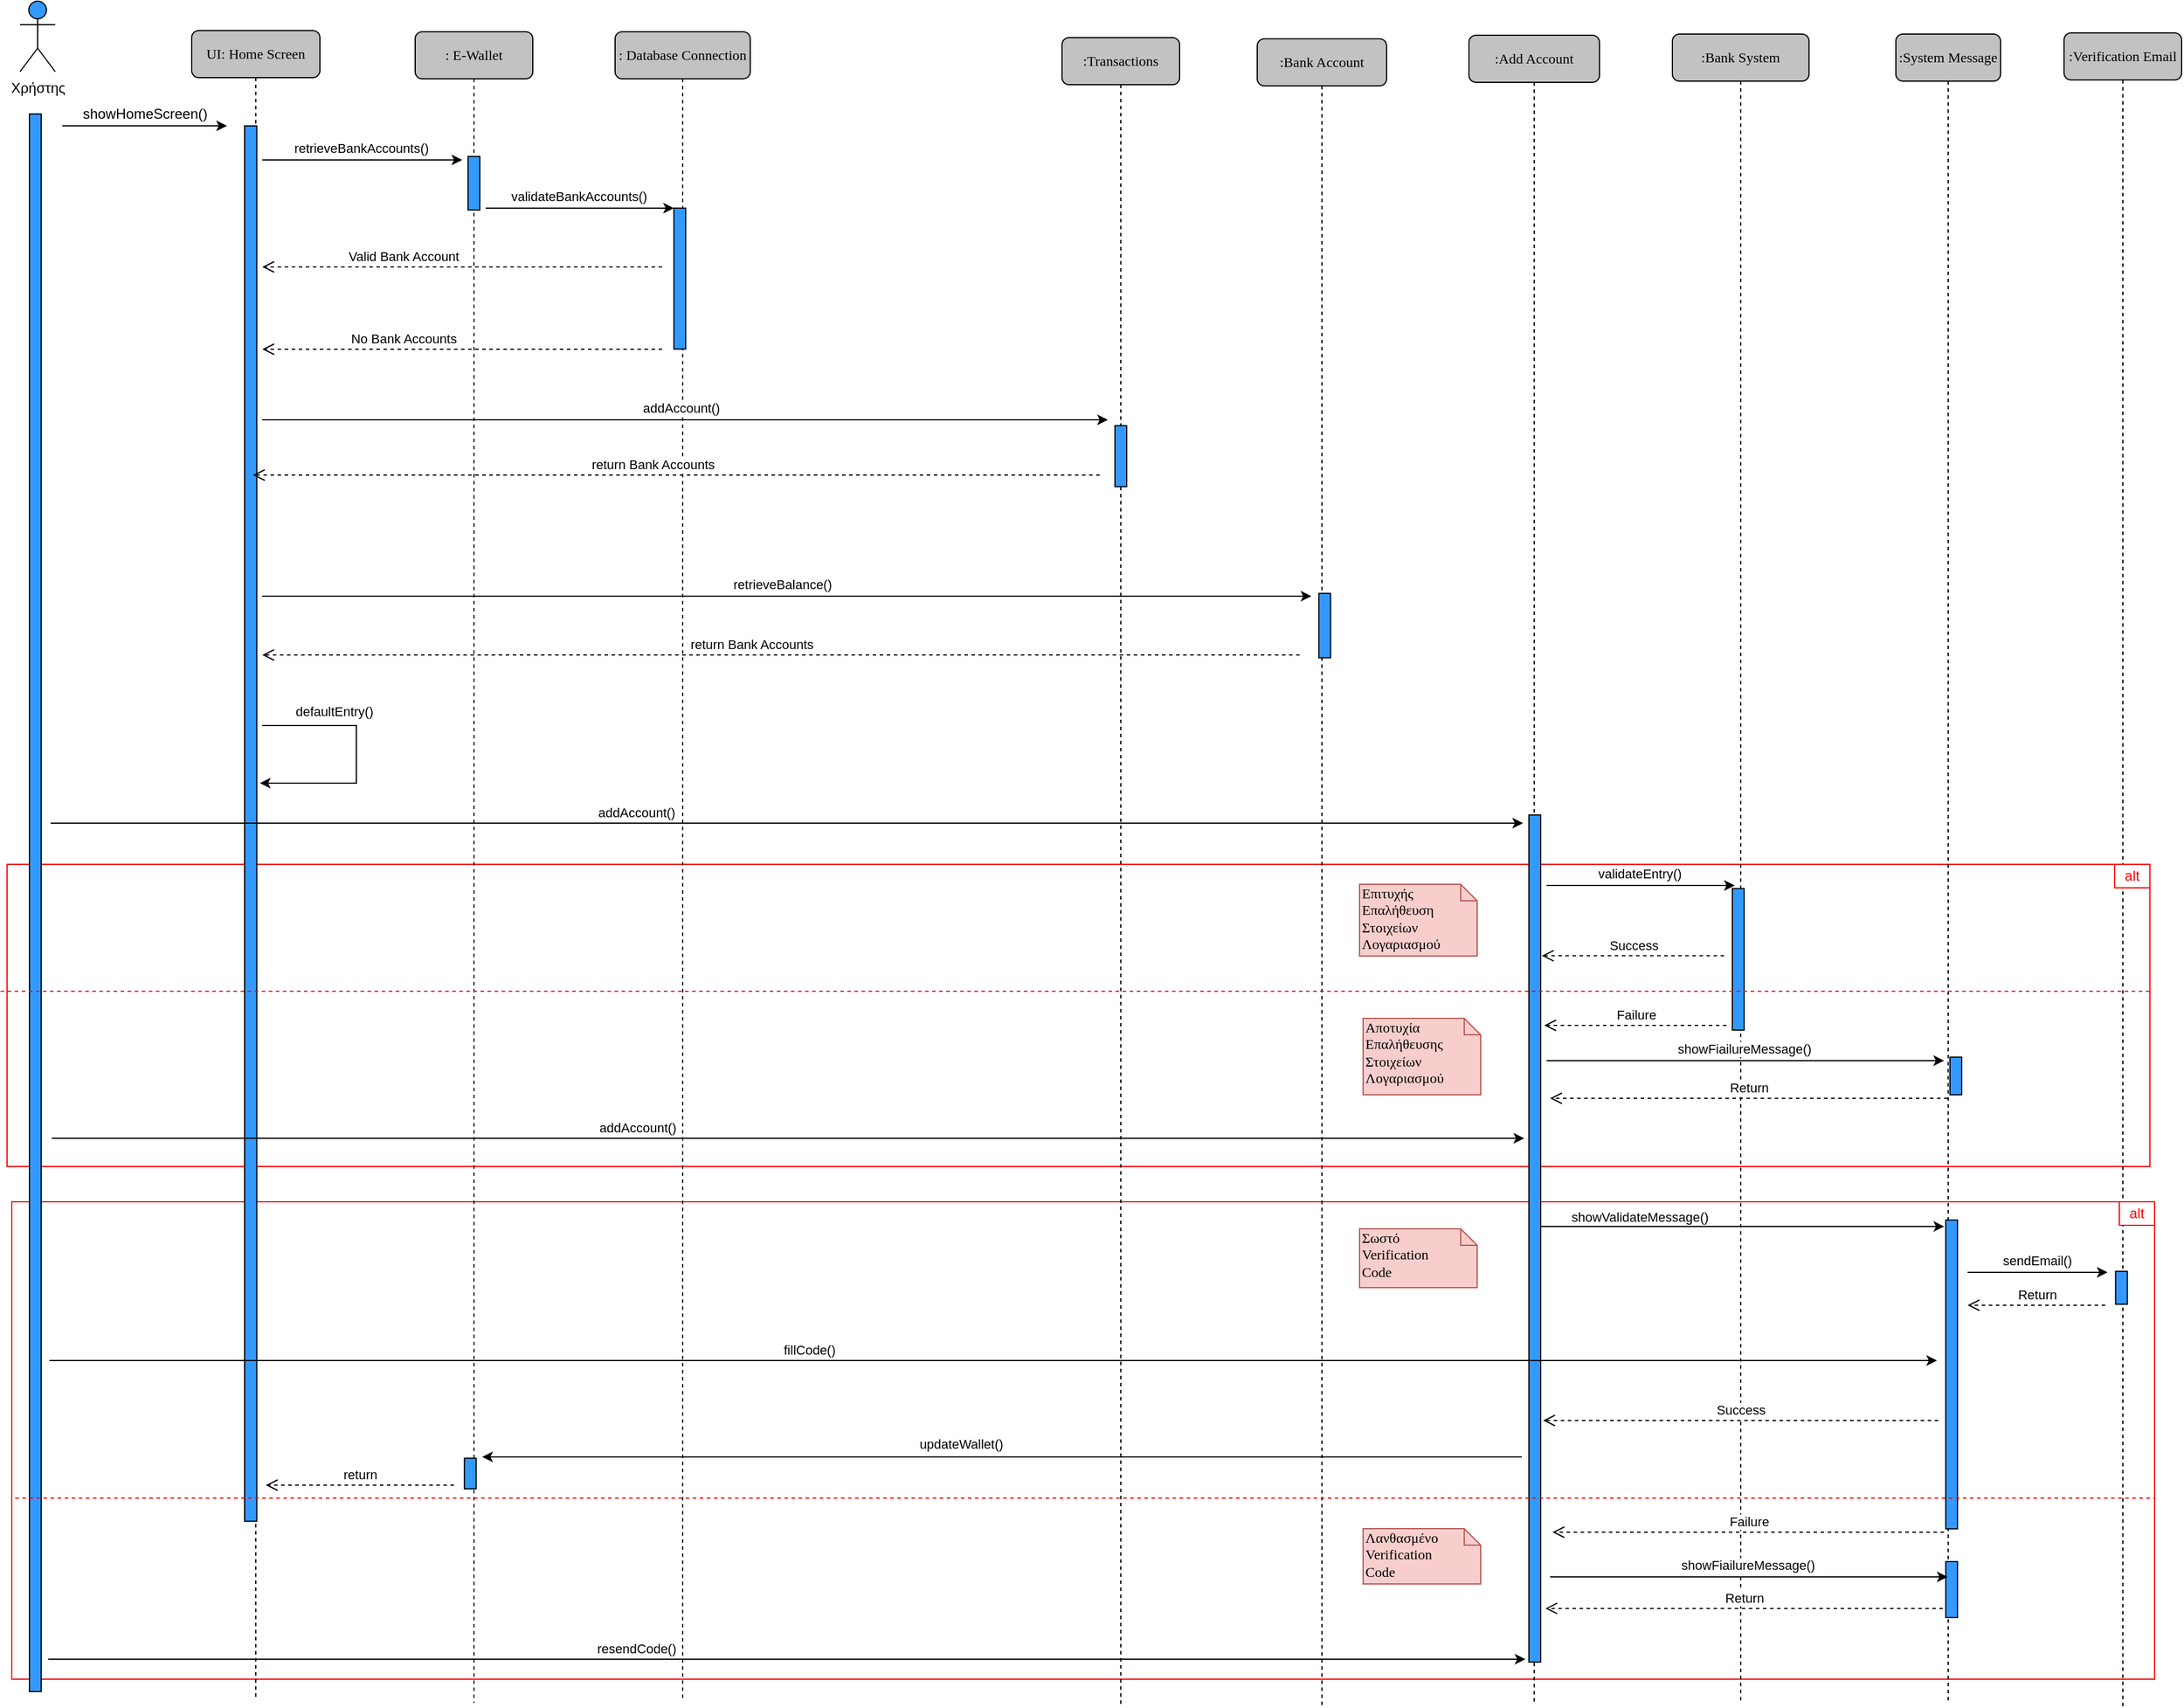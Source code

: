 <mxfile version="18.0.4" type="device"><diagram name="Page-1" id="13e1069c-82ec-6db2-03f1-153e76fe0fe0"><mxGraphModel dx="3357" dy="1584" grid="0" gridSize="10" guides="1" tooltips="1" connect="1" arrows="1" fold="1" page="0" pageScale="1" pageWidth="1100" pageHeight="850" background="none" math="0" shadow="0"><root><mxCell id="0"/><mxCell id="1" parent="0"/><mxCell id="7EeDUsbvHoZvI_ua-_Zt-53" value="" style="rounded=0;whiteSpace=wrap;html=1;fillColor=none;shadow=0;strokeColor=#FF0000;" vertex="1" parent="1"><mxGeometry x="97" y="1085" width="1822" height="406" as="geometry"/></mxCell><mxCell id="7EeDUsbvHoZvI_ua-_Zt-31" value="" style="rounded=0;whiteSpace=wrap;html=1;fillColor=none;shadow=0;strokeColor=#FF0000;" vertex="1" parent="1"><mxGeometry x="93" y="798" width="1822" height="257" as="geometry"/></mxCell><mxCell id="r9DO_F_iBcvIoqcSVnVy-227" value=":Bank Account" style="shape=umlLifeline;perimeter=lifelinePerimeter;whiteSpace=wrap;html=1;container=1;collapsible=0;recursiveResize=0;outlineConnect=0;rounded=1;shadow=0;comic=0;labelBackgroundColor=none;strokeWidth=1;fontFamily=Verdana;fontSize=12;align=center;fillColor=#C2C2C2;" parent="1" vertex="1"><mxGeometry x="1156" y="96" width="110" height="1418" as="geometry"/></mxCell><mxCell id="r9DO_F_iBcvIoqcSVnVy-228" value="" style="rounded=0;whiteSpace=wrap;html=1;rotation=90;fillColor=#3399FF;" parent="r9DO_F_iBcvIoqcSVnVy-227" vertex="1"><mxGeometry x="30" y="494" width="54.72" height="10" as="geometry"/></mxCell><mxCell id="r9DO_F_iBcvIoqcSVnVy-232" value=":System Message" style="shape=umlLifeline;perimeter=lifelinePerimeter;whiteSpace=wrap;html=1;container=1;collapsible=0;recursiveResize=0;outlineConnect=0;rounded=1;shadow=0;comic=0;labelBackgroundColor=none;strokeWidth=1;fontFamily=Verdana;fontSize=12;align=center;fillColor=#C2C2C2;" parent="1" vertex="1"><mxGeometry x="1699" y="92" width="89" height="1417" as="geometry"/></mxCell><mxCell id="7EeDUsbvHoZvI_ua-_Zt-14" value="" style="rounded=0;whiteSpace=wrap;html=1;rotation=90;fillColor=#3399FF;" vertex="1" parent="r9DO_F_iBcvIoqcSVnVy-232"><mxGeometry x="-83.91" y="1134.83" width="262.65" height="10" as="geometry"/></mxCell><mxCell id="7EeDUsbvHoZvI_ua-_Zt-30" value="" style="rounded=0;whiteSpace=wrap;html=1;rotation=90;fillColor=#3399FF;" vertex="1" parent="r9DO_F_iBcvIoqcSVnVy-232"><mxGeometry x="35" y="881.02" width="31.98" height="10" as="geometry"/></mxCell><mxCell id="7EeDUsbvHoZvI_ua-_Zt-49" value="" style="rounded=0;whiteSpace=wrap;html=1;rotation=90;fillColor=#3399FF;" vertex="1" parent="r9DO_F_iBcvIoqcSVnVy-232"><mxGeometry x="23.64" y="1317.79" width="47.57" height="10" as="geometry"/></mxCell><mxCell id="r9DO_F_iBcvIoqcSVnVy-230" value=":Bank System" style="shape=umlLifeline;perimeter=lifelinePerimeter;whiteSpace=wrap;html=1;container=1;collapsible=0;recursiveResize=0;outlineConnect=0;rounded=1;shadow=0;comic=0;labelBackgroundColor=none;strokeWidth=1;fontFamily=Verdana;fontSize=12;align=center;fillColor=#C2C2C2;" parent="1" vertex="1"><mxGeometry x="1509" y="92" width="116.18" height="1420" as="geometry"/></mxCell><mxCell id="7EeDUsbvHoZvI_ua-_Zt-6" value="" style="rounded=0;whiteSpace=wrap;html=1;rotation=90;fillColor=#3399FF;" vertex="1" parent="r9DO_F_iBcvIoqcSVnVy-230"><mxGeometry x="-4.18" y="781.83" width="120.36" height="10" as="geometry"/></mxCell><mxCell id="7EeDUsbvHoZvI_ua-_Zt-7" value="Success" style="html=1;verticalAlign=bottom;endArrow=open;dashed=1;endSize=8;rounded=0;" edge="1" parent="r9DO_F_iBcvIoqcSVnVy-230"><mxGeometry relative="1" as="geometry"><mxPoint x="44" y="783.79" as="sourcePoint"/><mxPoint x="-111" y="783.79" as="targetPoint"/></mxGeometry></mxCell><mxCell id="7EeDUsbvHoZvI_ua-_Zt-29" value="Return" style="html=1;verticalAlign=bottom;endArrow=open;dashed=1;endSize=8;rounded=0;" edge="1" parent="r9DO_F_iBcvIoqcSVnVy-230"><mxGeometry relative="1" as="geometry"><mxPoint x="234" y="905" as="sourcePoint"/><mxPoint x="-104" y="905" as="targetPoint"/></mxGeometry></mxCell><mxCell id="7EeDUsbvHoZvI_ua-_Zt-24" value="Failure" style="html=1;verticalAlign=bottom;endArrow=open;dashed=1;endSize=8;rounded=0;" edge="1" parent="r9DO_F_iBcvIoqcSVnVy-230"><mxGeometry relative="1" as="geometry"><mxPoint x="46" y="843" as="sourcePoint"/><mxPoint x="-109" y="843" as="targetPoint"/></mxGeometry></mxCell><mxCell id="7EeDUsbvHoZvI_ua-_Zt-9" value="" style="endArrow=classic;html=1;rounded=0;" edge="1" parent="r9DO_F_iBcvIoqcSVnVy-230"><mxGeometry width="50" height="50" relative="1" as="geometry"><mxPoint x="-114.906" y="1014" as="sourcePoint"/><mxPoint x="231.09" y="1014" as="targetPoint"/></mxGeometry></mxCell><mxCell id="7EeDUsbvHoZvI_ua-_Zt-10" value="showValidateMessage()" style="edgeLabel;html=1;align=center;verticalAlign=middle;resizable=0;points=[];" vertex="1" connectable="0" parent="7EeDUsbvHoZvI_ua-_Zt-9"><mxGeometry x="-0.01" y="-2" relative="1" as="geometry"><mxPoint x="-85" y="-10" as="offset"/></mxGeometry></mxCell><mxCell id="7EeDUsbvHoZvI_ua-_Zt-27" value="" style="endArrow=classic;html=1;rounded=0;" edge="1" parent="r9DO_F_iBcvIoqcSVnVy-230"><mxGeometry width="50" height="50" relative="1" as="geometry"><mxPoint x="-106.996" y="873" as="sourcePoint"/><mxPoint x="231" y="873" as="targetPoint"/></mxGeometry></mxCell><mxCell id="7EeDUsbvHoZvI_ua-_Zt-28" value="showFiailureMessage()" style="edgeLabel;html=1;align=center;verticalAlign=middle;resizable=0;points=[];" vertex="1" connectable="0" parent="7EeDUsbvHoZvI_ua-_Zt-27"><mxGeometry x="-0.01" y="-2" relative="1" as="geometry"><mxPoint y="-12" as="offset"/></mxGeometry></mxCell><mxCell id="r9DO_F_iBcvIoqcSVnVy-96" value=": E-Wallet&lt;br&gt;" style="shape=umlLifeline;perimeter=lifelinePerimeter;whiteSpace=wrap;html=1;container=1;collapsible=0;recursiveResize=0;outlineConnect=0;rounded=1;shadow=0;comic=0;labelBackgroundColor=none;strokeWidth=1;fontFamily=Verdana;fontSize=12;align=center;fillColor=#C2C2C2;" parent="1" vertex="1"><mxGeometry x="440" y="90" width="100" height="1421" as="geometry"/></mxCell><mxCell id="r9DO_F_iBcvIoqcSVnVy-97" value="" style="rounded=0;whiteSpace=wrap;html=1;rotation=90;fillColor=#3399FF;" parent="r9DO_F_iBcvIoqcSVnVy-96" vertex="1"><mxGeometry x="27.22" y="123.85" width="45.54" height="10" as="geometry"/></mxCell><mxCell id="7EeDUsbvHoZvI_ua-_Zt-36" value="" style="rounded=0;whiteSpace=wrap;html=1;rotation=90;fillColor=#3399FF;" vertex="1" parent="r9DO_F_iBcvIoqcSVnVy-96"><mxGeometry x="33.86" y="1221.12" width="26.02" height="10" as="geometry"/></mxCell><mxCell id="r9DO_F_iBcvIoqcSVnVy-100" value="Χρήστης" style="shape=umlActor;verticalLabelPosition=bottom;verticalAlign=top;html=1;outlineConnect=0;fillColor=#3399FF;" parent="1" vertex="1"><mxGeometry x="104" y="64" width="30" height="60" as="geometry"/></mxCell><mxCell id="r9DO_F_iBcvIoqcSVnVy-101" value="" style="endArrow=classic;html=1;rounded=0;" parent="1" edge="1"><mxGeometry width="50" height="50" relative="1" as="geometry"><mxPoint x="140" y="170" as="sourcePoint"/><mxPoint x="280" y="170" as="targetPoint"/></mxGeometry></mxCell><mxCell id="r9DO_F_iBcvIoqcSVnVy-102" value="showHomeScreen()" style="text;html=1;align=center;verticalAlign=middle;resizable=0;points=[];autosize=1;strokeColor=none;fillColor=none;" parent="1" vertex="1"><mxGeometry x="150" y="150" width="120" height="20" as="geometry"/></mxCell><mxCell id="r9DO_F_iBcvIoqcSVnVy-103" value="" style="endArrow=none;html=1;rounded=0;" parent="1" edge="1"><mxGeometry width="50" height="50" relative="1" as="geometry"><mxPoint x="295" y="280" as="sourcePoint"/><mxPoint x="295" y="280" as="targetPoint"/><Array as="points"/></mxGeometry></mxCell><mxCell id="r9DO_F_iBcvIoqcSVnVy-104" value="" style="rounded=0;whiteSpace=wrap;html=1;rotation=90;fillColor=#3399FF;" parent="1" vertex="1"><mxGeometry x="-553.78" y="825.72" width="1341.65" height="10" as="geometry"/></mxCell><mxCell id="r9DO_F_iBcvIoqcSVnVy-105" value="UI: Home Screen" style="shape=umlLifeline;perimeter=lifelinePerimeter;whiteSpace=wrap;html=1;container=1;collapsible=0;recursiveResize=0;outlineConnect=0;rounded=1;shadow=0;comic=0;labelBackgroundColor=none;strokeWidth=1;fontFamily=Verdana;fontSize=12;align=center;fillColor=#C2C2C2;" parent="1" vertex="1"><mxGeometry x="250" y="89" width="109" height="1418" as="geometry"/></mxCell><mxCell id="r9DO_F_iBcvIoqcSVnVy-106" value="" style="rounded=0;whiteSpace=wrap;html=1;rotation=90;fillColor=#3399FF;" parent="r9DO_F_iBcvIoqcSVnVy-105" vertex="1"><mxGeometry x="-543.17" y="669.23" width="1186.65" height="10.33" as="geometry"/></mxCell><mxCell id="r9DO_F_iBcvIoqcSVnVy-107" value="" style="endArrow=classic;html=1;rounded=0;" parent="r9DO_F_iBcvIoqcSVnVy-105" edge="1"><mxGeometry width="50" height="50" relative="1" as="geometry"><mxPoint x="60" y="110" as="sourcePoint"/><mxPoint x="230" y="110" as="targetPoint"/></mxGeometry></mxCell><mxCell id="r9DO_F_iBcvIoqcSVnVy-108" value="retrieveBankAccounts()" style="edgeLabel;html=1;align=center;verticalAlign=middle;resizable=0;points=[];" parent="r9DO_F_iBcvIoqcSVnVy-107" vertex="1" connectable="0"><mxGeometry x="-0.01" y="-2" relative="1" as="geometry"><mxPoint y="-12" as="offset"/></mxGeometry></mxCell><mxCell id="r9DO_F_iBcvIoqcSVnVy-110" value=": Database Connection" style="shape=umlLifeline;perimeter=lifelinePerimeter;whiteSpace=wrap;html=1;container=1;collapsible=0;recursiveResize=0;outlineConnect=0;rounded=1;shadow=0;comic=0;labelBackgroundColor=none;strokeWidth=1;fontFamily=Verdana;fontSize=12;align=center;fillColor=#C2C2C2;" parent="1" vertex="1"><mxGeometry x="610" y="90" width="114.93" height="1420" as="geometry"/></mxCell><mxCell id="r9DO_F_iBcvIoqcSVnVy-111" value="" style="endArrow=classic;html=1;rounded=0;" parent="r9DO_F_iBcvIoqcSVnVy-110" edge="1"><mxGeometry width="50" height="50" relative="1" as="geometry"><mxPoint x="-109.996" y="150" as="sourcePoint"/><mxPoint x="50" y="150" as="targetPoint"/></mxGeometry></mxCell><mxCell id="r9DO_F_iBcvIoqcSVnVy-112" value="validateBankAccounts()" style="edgeLabel;html=1;align=center;verticalAlign=middle;resizable=0;points=[];" parent="r9DO_F_iBcvIoqcSVnVy-111" vertex="1" connectable="0"><mxGeometry x="-0.01" y="-2" relative="1" as="geometry"><mxPoint y="-12" as="offset"/></mxGeometry></mxCell><mxCell id="r9DO_F_iBcvIoqcSVnVy-113" value="" style="rounded=0;whiteSpace=wrap;html=1;rotation=90;fillColor=#3399FF;" parent="r9DO_F_iBcvIoqcSVnVy-110" vertex="1"><mxGeometry x="-4.93" y="204.93" width="119.86" height="10" as="geometry"/></mxCell><mxCell id="r9DO_F_iBcvIoqcSVnVy-114" value="No Bank Accounts" style="html=1;verticalAlign=bottom;endArrow=open;dashed=1;endSize=8;rounded=0;" parent="r9DO_F_iBcvIoqcSVnVy-110" edge="1"><mxGeometry x="0.294" relative="1" as="geometry"><mxPoint x="40" y="270" as="sourcePoint"/><mxPoint x="-300" y="270" as="targetPoint"/><mxPoint as="offset"/></mxGeometry></mxCell><mxCell id="r9DO_F_iBcvIoqcSVnVy-115" value="" style="endArrow=classic;html=1;rounded=0;" parent="r9DO_F_iBcvIoqcSVnVy-110" edge="1"><mxGeometry width="50" height="50" relative="1" as="geometry"><mxPoint x="-299.996" y="330" as="sourcePoint"/><mxPoint x="419" y="330" as="targetPoint"/></mxGeometry></mxCell><mxCell id="r9DO_F_iBcvIoqcSVnVy-116" value="addAccount()" style="edgeLabel;html=1;align=center;verticalAlign=middle;resizable=0;points=[];" parent="r9DO_F_iBcvIoqcSVnVy-115" vertex="1" connectable="0"><mxGeometry x="-0.01" y="-2" relative="1" as="geometry"><mxPoint y="-12" as="offset"/></mxGeometry></mxCell><mxCell id="r9DO_F_iBcvIoqcSVnVy-117" value="return Bank Accounts" style="html=1;verticalAlign=bottom;endArrow=open;dashed=1;endSize=8;rounded=0;" parent="r9DO_F_iBcvIoqcSVnVy-110" edge="1"><mxGeometry x="0.057" relative="1" as="geometry"><mxPoint x="582" y="530" as="sourcePoint"/><mxPoint x="-300" y="530" as="targetPoint"/><mxPoint as="offset"/></mxGeometry></mxCell><mxCell id="r9DO_F_iBcvIoqcSVnVy-118" value="" style="endArrow=classic;html=1;rounded=0;" parent="r9DO_F_iBcvIoqcSVnVy-110" edge="1"><mxGeometry width="50" height="50" relative="1" as="geometry"><mxPoint x="-299.996" y="480" as="sourcePoint"/><mxPoint x="592" y="480" as="targetPoint"/></mxGeometry></mxCell><mxCell id="r9DO_F_iBcvIoqcSVnVy-119" value="retrieveBalance()" style="edgeLabel;html=1;align=center;verticalAlign=middle;resizable=0;points=[];" parent="r9DO_F_iBcvIoqcSVnVy-118" vertex="1" connectable="0"><mxGeometry x="-0.01" y="-2" relative="1" as="geometry"><mxPoint y="-12" as="offset"/></mxGeometry></mxCell><mxCell id="r9DO_F_iBcvIoqcSVnVy-120" value="Valid Bank Account" style="html=1;verticalAlign=bottom;endArrow=open;dashed=1;endSize=8;rounded=0;" parent="1" edge="1"><mxGeometry x="0.294" relative="1" as="geometry"><mxPoint x="650" y="290" as="sourcePoint"/><mxPoint x="310" y="290" as="targetPoint"/><mxPoint as="offset"/></mxGeometry></mxCell><mxCell id="r9DO_F_iBcvIoqcSVnVy-121" value=":Transactions" style="shape=umlLifeline;perimeter=lifelinePerimeter;whiteSpace=wrap;html=1;container=1;collapsible=0;recursiveResize=0;outlineConnect=0;rounded=1;shadow=0;comic=0;labelBackgroundColor=none;strokeWidth=1;fontFamily=Verdana;fontSize=12;align=center;fillColor=#C2C2C2;" parent="1" vertex="1"><mxGeometry x="990" y="95" width="100" height="1418" as="geometry"/></mxCell><mxCell id="r9DO_F_iBcvIoqcSVnVy-122" value="" style="rounded=0;whiteSpace=wrap;html=1;rotation=90;fillColor=#3399FF;" parent="r9DO_F_iBcvIoqcSVnVy-121" vertex="1"><mxGeometry x="24.07" y="350.93" width="51.86" height="10" as="geometry"/></mxCell><mxCell id="r9DO_F_iBcvIoqcSVnVy-126" value="" style="endArrow=classic;html=1;rounded=0;strokeColor=#000000;" parent="1" edge="1"><mxGeometry width="50" height="50" relative="1" as="geometry"><mxPoint x="310" y="680" as="sourcePoint"/><mxPoint x="308" y="729" as="targetPoint"/><Array as="points"><mxPoint x="390" y="680"/><mxPoint x="390" y="729"/></Array></mxGeometry></mxCell><mxCell id="r9DO_F_iBcvIoqcSVnVy-127" value="defaultEntry()" style="edgeLabel;html=1;align=center;verticalAlign=middle;resizable=0;points=[];" parent="r9DO_F_iBcvIoqcSVnVy-126" vertex="1" connectable="0"><mxGeometry x="-0.195" relative="1" as="geometry"><mxPoint x="-19" y="-17" as="offset"/></mxGeometry></mxCell><mxCell id="r9DO_F_iBcvIoqcSVnVy-128" value="" style="endArrow=classic;html=1;rounded=0;" parent="1" edge="1"><mxGeometry width="50" height="50" relative="1" as="geometry"><mxPoint x="130" y="763" as="sourcePoint"/><mxPoint x="1382" y="763" as="targetPoint"/></mxGeometry></mxCell><mxCell id="r9DO_F_iBcvIoqcSVnVy-129" value="addAccount()" style="edgeLabel;html=1;align=center;verticalAlign=middle;resizable=0;points=[];" parent="r9DO_F_iBcvIoqcSVnVy-128" vertex="1" connectable="0"><mxGeometry x="-0.162" y="2" relative="1" as="geometry"><mxPoint x="-27" y="-7" as="offset"/></mxGeometry></mxCell><mxCell id="7EeDUsbvHoZvI_ua-_Zt-2" value=":Add Account" style="shape=umlLifeline;perimeter=lifelinePerimeter;whiteSpace=wrap;html=1;container=1;collapsible=0;recursiveResize=0;outlineConnect=0;rounded=1;shadow=0;comic=0;labelBackgroundColor=none;strokeWidth=1;fontFamily=Verdana;fontSize=12;align=center;fillColor=#C2C2C2;" vertex="1" parent="1"><mxGeometry x="1336" y="93" width="111" height="1418" as="geometry"/></mxCell><mxCell id="7EeDUsbvHoZvI_ua-_Zt-3" value="" style="rounded=0;whiteSpace=wrap;html=1;rotation=90;fillColor=#3399FF;" vertex="1" parent="7EeDUsbvHoZvI_ua-_Zt-2"><mxGeometry x="-304.21" y="1018.27" width="720.41" height="10" as="geometry"/></mxCell><mxCell id="7EeDUsbvHoZvI_ua-_Zt-4" value="" style="endArrow=classic;html=1;rounded=0;" edge="1" parent="7EeDUsbvHoZvI_ua-_Zt-2"><mxGeometry width="50" height="50" relative="1" as="geometry"><mxPoint x="66.004" y="723" as="sourcePoint"/><mxPoint x="226.0" y="723" as="targetPoint"/></mxGeometry></mxCell><mxCell id="7EeDUsbvHoZvI_ua-_Zt-5" value="validateEntry()" style="edgeLabel;html=1;align=center;verticalAlign=middle;resizable=0;points=[];" vertex="1" connectable="0" parent="7EeDUsbvHoZvI_ua-_Zt-4"><mxGeometry x="-0.01" y="-2" relative="1" as="geometry"><mxPoint y="-12" as="offset"/></mxGeometry></mxCell><mxCell id="7EeDUsbvHoZvI_ua-_Zt-25" value="" style="endArrow=classic;html=1;rounded=0;" edge="1" parent="7EeDUsbvHoZvI_ua-_Zt-2"><mxGeometry width="50" height="50" relative="1" as="geometry"><mxPoint x="-1205" y="938" as="sourcePoint"/><mxPoint x="47" y="938" as="targetPoint"/></mxGeometry></mxCell><mxCell id="7EeDUsbvHoZvI_ua-_Zt-26" value="addAccount()" style="edgeLabel;html=1;align=center;verticalAlign=middle;resizable=0;points=[];" vertex="1" connectable="0" parent="7EeDUsbvHoZvI_ua-_Zt-25"><mxGeometry x="-0.162" y="2" relative="1" as="geometry"><mxPoint x="-27" y="-7" as="offset"/></mxGeometry></mxCell><mxCell id="7EeDUsbvHoZvI_ua-_Zt-11" value=":Verification Email" style="shape=umlLifeline;perimeter=lifelinePerimeter;whiteSpace=wrap;html=1;container=1;collapsible=0;recursiveResize=0;outlineConnect=0;rounded=1;shadow=0;comic=0;labelBackgroundColor=none;strokeWidth=1;fontFamily=Verdana;fontSize=12;align=center;fillColor=#C2C2C2;" vertex="1" parent="1"><mxGeometry x="1842" y="91" width="100" height="1423" as="geometry"/></mxCell><mxCell id="7EeDUsbvHoZvI_ua-_Zt-16" value="" style="rounded=0;whiteSpace=wrap;html=1;rotation=90;fillColor=#3399FF;" vertex="1" parent="7EeDUsbvHoZvI_ua-_Zt-11"><mxGeometry x="34.84" y="1062.16" width="28" height="10" as="geometry"/></mxCell><mxCell id="7EeDUsbvHoZvI_ua-_Zt-18" value="" style="endArrow=classic;html=1;rounded=0;" edge="1" parent="7EeDUsbvHoZvI_ua-_Zt-11"><mxGeometry width="50" height="50" relative="1" as="geometry"><mxPoint x="-81.996" y="1054" as="sourcePoint"/><mxPoint x="37" y="1054" as="targetPoint"/></mxGeometry></mxCell><mxCell id="7EeDUsbvHoZvI_ua-_Zt-19" value="sendEmail()" style="edgeLabel;html=1;align=center;verticalAlign=middle;resizable=0;points=[];" vertex="1" connectable="0" parent="7EeDUsbvHoZvI_ua-_Zt-18"><mxGeometry x="-0.01" y="-2" relative="1" as="geometry"><mxPoint y="-12" as="offset"/></mxGeometry></mxCell><mxCell id="7EeDUsbvHoZvI_ua-_Zt-22" value="Return" style="html=1;verticalAlign=bottom;endArrow=open;dashed=1;endSize=8;rounded=0;" edge="1" parent="7EeDUsbvHoZvI_ua-_Zt-11"><mxGeometry relative="1" as="geometry"><mxPoint x="35" y="1082" as="sourcePoint"/><mxPoint x="-82" y="1082" as="targetPoint"/></mxGeometry></mxCell><mxCell id="7EeDUsbvHoZvI_ua-_Zt-56" value="&lt;font color=&quot;#ff0000&quot;&gt;alt&lt;/font&gt;" style="rounded=0;whiteSpace=wrap;html=1;shadow=0;fillColor=default;strokeColor=#FF0000;" vertex="1" parent="7EeDUsbvHoZvI_ua-_Zt-11"><mxGeometry x="47" y="994" width="30" height="20" as="geometry"/></mxCell><mxCell id="7EeDUsbvHoZvI_ua-_Zt-32" value="" style="endArrow=none;dashed=1;html=1;rounded=0;exitX=-0.003;exitY=0.42;exitDx=0;exitDy=0;exitPerimeter=0;strokeColor=#FF0000;" edge="1" parent="1" source="7EeDUsbvHoZvI_ua-_Zt-31"><mxGeometry width="50" height="50" relative="1" as="geometry"><mxPoint x="1865" y="956" as="sourcePoint"/><mxPoint x="1915" y="906" as="targetPoint"/></mxGeometry></mxCell><mxCell id="7EeDUsbvHoZvI_ua-_Zt-33" value="&lt;font color=&quot;#ff0000&quot;&gt;alt&lt;/font&gt;" style="rounded=0;whiteSpace=wrap;html=1;shadow=0;fillColor=default;strokeColor=#FF0000;" vertex="1" parent="1"><mxGeometry x="1885" y="798" width="30" height="20" as="geometry"/></mxCell><mxCell id="7EeDUsbvHoZvI_ua-_Zt-34" value="Eπιτυχής&amp;nbsp;&lt;br&gt;Επαλήθευση&lt;br&gt;Στοιχείων Λογαριασμού" style="shape=note;whiteSpace=wrap;html=1;size=14;verticalAlign=top;align=left;spacingTop=-6;rounded=0;shadow=0;comic=0;labelBackgroundColor=none;strokeWidth=1;fontFamily=Verdana;fontSize=12;fillColor=#f8cecc;strokeColor=#b85450;" vertex="1" parent="1"><mxGeometry x="1243" y="815" width="100" height="61" as="geometry"/></mxCell><mxCell id="7EeDUsbvHoZvI_ua-_Zt-35" value="Αποτυχία&amp;nbsp;&lt;br&gt;Επαλήθευσης&lt;br&gt;Στοιχείων&lt;br&gt;Λογαριασμού" style="shape=note;whiteSpace=wrap;html=1;size=14;verticalAlign=top;align=left;spacingTop=-6;rounded=0;shadow=0;comic=0;labelBackgroundColor=none;strokeWidth=1;fontFamily=Verdana;fontSize=12;fillColor=#f8cecc;strokeColor=#b85450;" vertex="1" parent="1"><mxGeometry x="1246" y="929" width="100" height="65" as="geometry"/></mxCell><mxCell id="7EeDUsbvHoZvI_ua-_Zt-8" value="Failure" style="html=1;verticalAlign=bottom;endArrow=open;dashed=1;endSize=8;rounded=0;" edge="1" parent="1"><mxGeometry relative="1" as="geometry"><mxPoint x="1740" y="1366" as="sourcePoint"/><mxPoint x="1407" y="1366" as="targetPoint"/></mxGeometry></mxCell><mxCell id="7EeDUsbvHoZvI_ua-_Zt-23" value="Success" style="html=1;verticalAlign=bottom;endArrow=open;dashed=1;endSize=8;rounded=0;" edge="1" parent="1"><mxGeometry relative="1" as="geometry"><mxPoint x="1735.09" y="1271" as="sourcePoint"/><mxPoint x="1399.09" y="1271" as="targetPoint"/></mxGeometry></mxCell><mxCell id="7EeDUsbvHoZvI_ua-_Zt-20" value="" style="endArrow=classic;html=1;rounded=0;" edge="1" parent="1"><mxGeometry width="50" height="50" relative="1" as="geometry"><mxPoint x="129" y="1220" as="sourcePoint"/><mxPoint x="1734" y="1220" as="targetPoint"/></mxGeometry></mxCell><mxCell id="7EeDUsbvHoZvI_ua-_Zt-21" value="fillCode()" style="edgeLabel;html=1;align=center;verticalAlign=middle;resizable=0;points=[];" vertex="1" connectable="0" parent="7EeDUsbvHoZvI_ua-_Zt-20"><mxGeometry x="-0.162" y="2" relative="1" as="geometry"><mxPoint x="-27" y="-7" as="offset"/></mxGeometry></mxCell><mxCell id="7EeDUsbvHoZvI_ua-_Zt-37" value="" style="endArrow=classic;html=1;rounded=0;strokeColor=#000000;" edge="1" parent="1"><mxGeometry width="50" height="50" relative="1" as="geometry"><mxPoint x="1381" y="1302" as="sourcePoint"/><mxPoint x="497" y="1302" as="targetPoint"/></mxGeometry></mxCell><mxCell id="7EeDUsbvHoZvI_ua-_Zt-38" value="updateWallet()" style="edgeLabel;html=1;align=center;verticalAlign=middle;resizable=0;points=[];" vertex="1" connectable="0" parent="7EeDUsbvHoZvI_ua-_Zt-37"><mxGeometry x="0.079" y="2" relative="1" as="geometry"><mxPoint y="-13" as="offset"/></mxGeometry></mxCell><mxCell id="7EeDUsbvHoZvI_ua-_Zt-43" value="" style="endArrow=classic;html=1;rounded=0;" edge="1" parent="1"><mxGeometry width="50" height="50" relative="1" as="geometry"><mxPoint x="128" y="1474.0" as="sourcePoint"/><mxPoint x="1384" y="1474" as="targetPoint"/></mxGeometry></mxCell><mxCell id="7EeDUsbvHoZvI_ua-_Zt-44" value="resendCode()" style="edgeLabel;html=1;align=center;verticalAlign=middle;resizable=0;points=[];" vertex="1" connectable="0" parent="7EeDUsbvHoZvI_ua-_Zt-43"><mxGeometry x="-0.162" y="2" relative="1" as="geometry"><mxPoint x="-27" y="-7" as="offset"/></mxGeometry></mxCell><mxCell id="7EeDUsbvHoZvI_ua-_Zt-45" value="" style="endArrow=classic;html=1;rounded=0;" edge="1" parent="1"><mxGeometry width="50" height="50" relative="1" as="geometry"><mxPoint x="1405.004" y="1404" as="sourcePoint"/><mxPoint x="1743" y="1404" as="targetPoint"/></mxGeometry></mxCell><mxCell id="7EeDUsbvHoZvI_ua-_Zt-46" value="showFiailureMessage()" style="edgeLabel;html=1;align=center;verticalAlign=middle;resizable=0;points=[];" vertex="1" connectable="0" parent="7EeDUsbvHoZvI_ua-_Zt-45"><mxGeometry x="-0.01" y="-2" relative="1" as="geometry"><mxPoint y="-12" as="offset"/></mxGeometry></mxCell><mxCell id="7EeDUsbvHoZvI_ua-_Zt-47" value="Return" style="html=1;verticalAlign=bottom;endArrow=open;dashed=1;endSize=8;rounded=0;" edge="1" parent="1"><mxGeometry relative="1" as="geometry"><mxPoint x="1739" y="1430.82" as="sourcePoint"/><mxPoint x="1401" y="1430.82" as="targetPoint"/></mxGeometry></mxCell><mxCell id="7EeDUsbvHoZvI_ua-_Zt-54" value="" style="endArrow=none;dashed=1;html=1;rounded=0;exitX=-0.003;exitY=0.42;exitDx=0;exitDy=0;exitPerimeter=0;strokeColor=#FF0000;" edge="1" parent="1"><mxGeometry width="50" height="50" relative="1" as="geometry"><mxPoint x="100.004" y="1337" as="sourcePoint"/><mxPoint x="1919" y="1337" as="targetPoint"/></mxGeometry></mxCell><mxCell id="7EeDUsbvHoZvI_ua-_Zt-41" value="return" style="html=1;verticalAlign=bottom;endArrow=open;dashed=1;endSize=8;rounded=0;strokeColor=#000000;" edge="1" parent="1"><mxGeometry relative="1" as="geometry"><mxPoint x="473" y="1326" as="sourcePoint"/><mxPoint x="313" y="1326" as="targetPoint"/></mxGeometry></mxCell><mxCell id="7EeDUsbvHoZvI_ua-_Zt-57" value="Σωστό&amp;nbsp;&lt;br&gt;Verification&lt;br&gt;Code" style="shape=note;whiteSpace=wrap;html=1;size=14;verticalAlign=top;align=left;spacingTop=-6;rounded=0;shadow=0;comic=0;labelBackgroundColor=none;strokeWidth=1;fontFamily=Verdana;fontSize=12;fillColor=#f8cecc;strokeColor=#b85450;" vertex="1" parent="1"><mxGeometry x="1243" y="1108" width="100" height="50" as="geometry"/></mxCell><mxCell id="7EeDUsbvHoZvI_ua-_Zt-58" value="Λανθασμένο&amp;nbsp;&lt;br&gt;Verification&amp;nbsp;&lt;br&gt;Code" style="shape=note;whiteSpace=wrap;html=1;size=14;verticalAlign=top;align=left;spacingTop=-6;rounded=0;shadow=0;comic=0;labelBackgroundColor=none;strokeWidth=1;fontFamily=Verdana;fontSize=12;fillColor=#f8cecc;strokeColor=#b85450;" vertex="1" parent="1"><mxGeometry x="1246" y="1363" width="100" height="47" as="geometry"/></mxCell><mxCell id="r9DO_F_iBcvIoqcSVnVy-123" value="return Bank Accounts" style="html=1;verticalAlign=bottom;endArrow=open;dashed=1;endSize=8;rounded=0;" parent="1" edge="1"><mxGeometry x="0.057" relative="1" as="geometry"><mxPoint x="1022" y="467" as="sourcePoint"/><mxPoint x="302.0" y="467" as="targetPoint"/><mxPoint as="offset"/></mxGeometry></mxCell></root></mxGraphModel></diagram></mxfile>